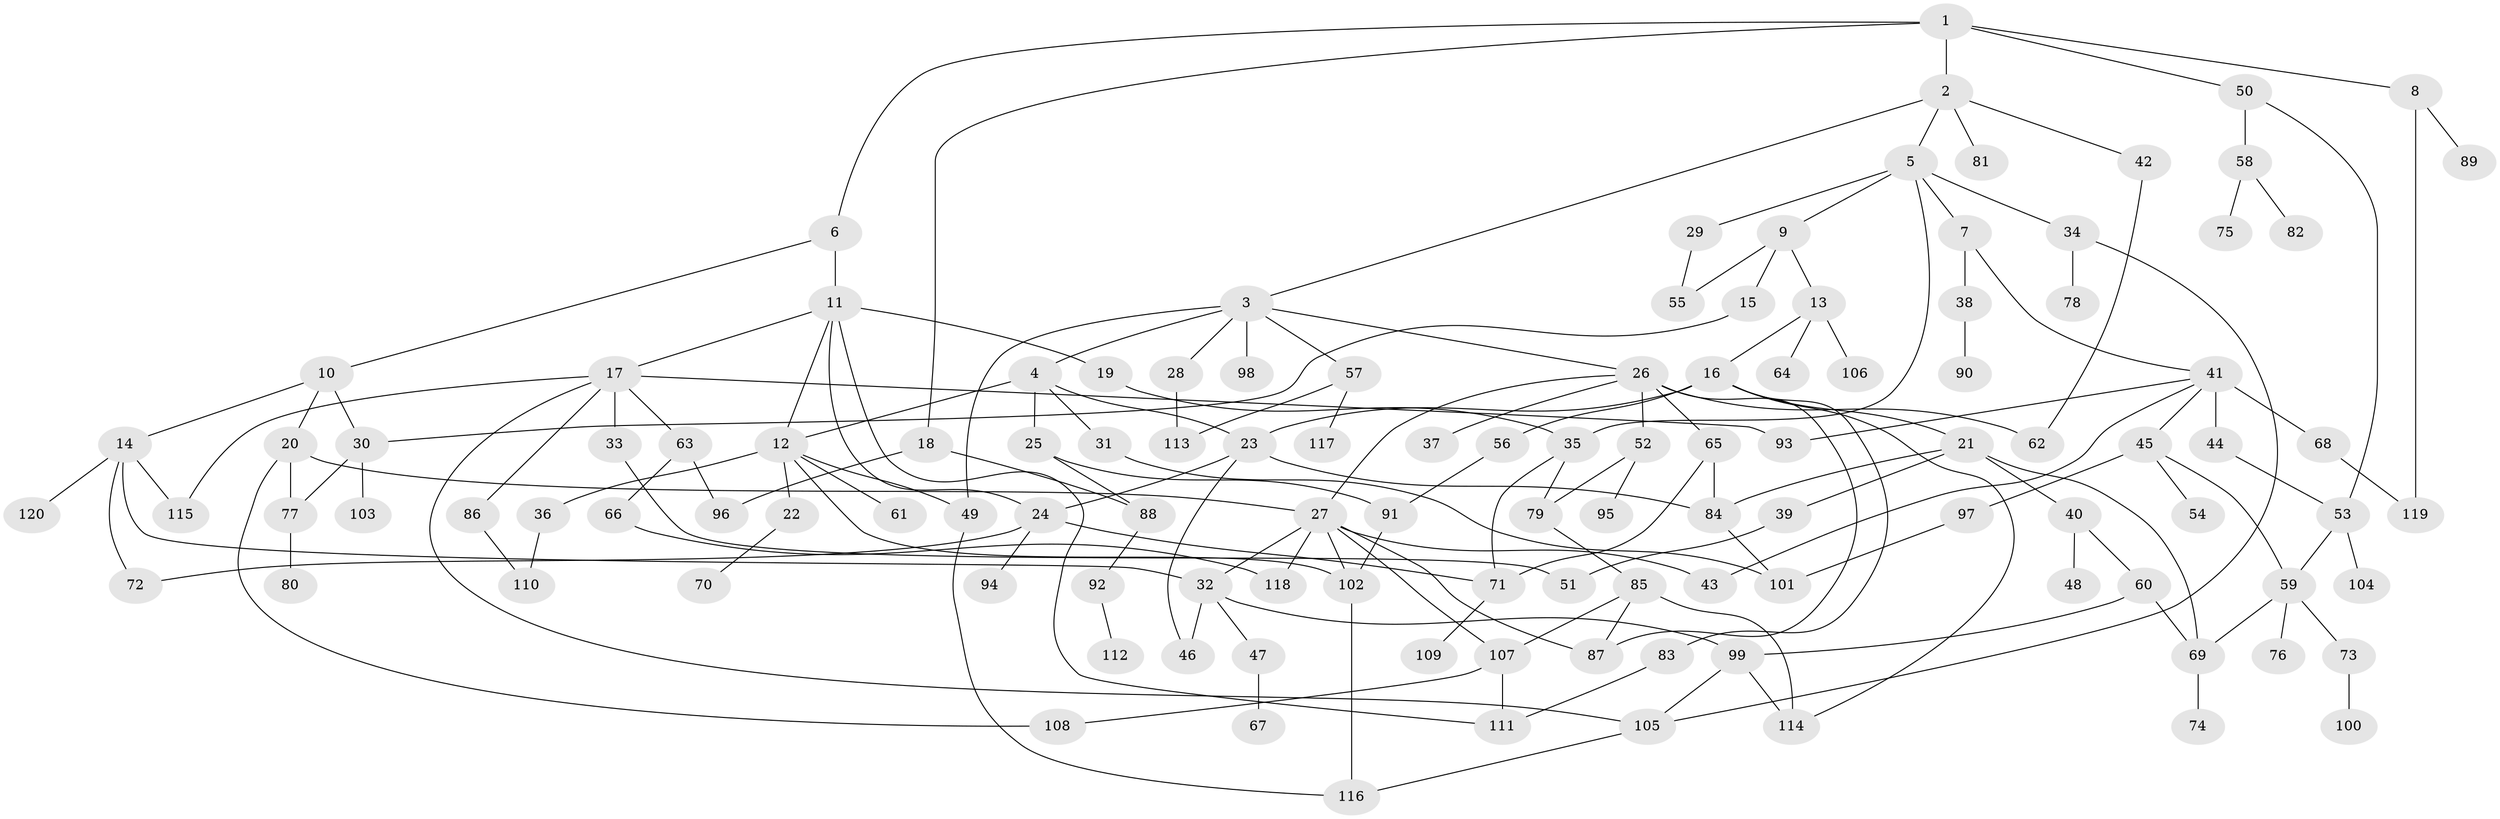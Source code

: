 // Generated by graph-tools (version 1.1) at 2025/41/03/09/25 04:41:38]
// undirected, 120 vertices, 169 edges
graph export_dot {
graph [start="1"]
  node [color=gray90,style=filled];
  1;
  2;
  3;
  4;
  5;
  6;
  7;
  8;
  9;
  10;
  11;
  12;
  13;
  14;
  15;
  16;
  17;
  18;
  19;
  20;
  21;
  22;
  23;
  24;
  25;
  26;
  27;
  28;
  29;
  30;
  31;
  32;
  33;
  34;
  35;
  36;
  37;
  38;
  39;
  40;
  41;
  42;
  43;
  44;
  45;
  46;
  47;
  48;
  49;
  50;
  51;
  52;
  53;
  54;
  55;
  56;
  57;
  58;
  59;
  60;
  61;
  62;
  63;
  64;
  65;
  66;
  67;
  68;
  69;
  70;
  71;
  72;
  73;
  74;
  75;
  76;
  77;
  78;
  79;
  80;
  81;
  82;
  83;
  84;
  85;
  86;
  87;
  88;
  89;
  90;
  91;
  92;
  93;
  94;
  95;
  96;
  97;
  98;
  99;
  100;
  101;
  102;
  103;
  104;
  105;
  106;
  107;
  108;
  109;
  110;
  111;
  112;
  113;
  114;
  115;
  116;
  117;
  118;
  119;
  120;
  1 -- 2;
  1 -- 6;
  1 -- 8;
  1 -- 18;
  1 -- 50;
  2 -- 3;
  2 -- 5;
  2 -- 42;
  2 -- 81;
  3 -- 4;
  3 -- 26;
  3 -- 28;
  3 -- 49;
  3 -- 57;
  3 -- 98;
  4 -- 25;
  4 -- 31;
  4 -- 12;
  4 -- 23;
  5 -- 7;
  5 -- 9;
  5 -- 29;
  5 -- 34;
  5 -- 35;
  6 -- 10;
  6 -- 11;
  7 -- 38;
  7 -- 41;
  8 -- 89;
  8 -- 119;
  9 -- 13;
  9 -- 15;
  9 -- 55;
  10 -- 14;
  10 -- 20;
  10 -- 30;
  11 -- 12;
  11 -- 17;
  11 -- 19;
  11 -- 24;
  11 -- 111;
  12 -- 22;
  12 -- 36;
  12 -- 61;
  12 -- 102;
  12 -- 49;
  13 -- 16;
  13 -- 64;
  13 -- 106;
  14 -- 32;
  14 -- 72;
  14 -- 120;
  14 -- 115;
  15 -- 30;
  16 -- 21;
  16 -- 23;
  16 -- 56;
  16 -- 83;
  16 -- 114;
  17 -- 33;
  17 -- 63;
  17 -- 86;
  17 -- 93;
  17 -- 105;
  17 -- 115;
  18 -- 96;
  18 -- 88;
  19 -- 35;
  20 -- 108;
  20 -- 27;
  20 -- 77;
  21 -- 39;
  21 -- 40;
  21 -- 69;
  21 -- 84;
  22 -- 70;
  23 -- 46;
  23 -- 84;
  23 -- 24;
  24 -- 94;
  24 -- 72;
  24 -- 71;
  25 -- 88;
  25 -- 91;
  26 -- 27;
  26 -- 37;
  26 -- 52;
  26 -- 62;
  26 -- 65;
  26 -- 87;
  27 -- 102;
  27 -- 43;
  27 -- 118;
  27 -- 32;
  27 -- 107;
  27 -- 87;
  28 -- 113;
  29 -- 55;
  30 -- 77;
  30 -- 103;
  31 -- 101;
  32 -- 47;
  32 -- 99;
  32 -- 46;
  33 -- 51;
  34 -- 78;
  34 -- 105;
  35 -- 71;
  35 -- 79;
  36 -- 110;
  38 -- 90;
  39 -- 51;
  40 -- 48;
  40 -- 60;
  41 -- 43;
  41 -- 44;
  41 -- 45;
  41 -- 68;
  41 -- 93;
  42 -- 62;
  44 -- 53;
  45 -- 54;
  45 -- 59;
  45 -- 97;
  47 -- 67;
  49 -- 116;
  50 -- 53;
  50 -- 58;
  52 -- 95;
  52 -- 79;
  53 -- 104;
  53 -- 59;
  56 -- 91;
  57 -- 117;
  57 -- 113;
  58 -- 75;
  58 -- 82;
  59 -- 73;
  59 -- 76;
  59 -- 69;
  60 -- 69;
  60 -- 99;
  63 -- 66;
  63 -- 96;
  65 -- 71;
  65 -- 84;
  66 -- 118;
  68 -- 119;
  69 -- 74;
  71 -- 109;
  73 -- 100;
  77 -- 80;
  79 -- 85;
  83 -- 111;
  84 -- 101;
  85 -- 107;
  85 -- 114;
  85 -- 87;
  86 -- 110;
  88 -- 92;
  91 -- 102;
  92 -- 112;
  97 -- 101;
  99 -- 114;
  99 -- 105;
  102 -- 116;
  105 -- 116;
  107 -- 108;
  107 -- 111;
}
